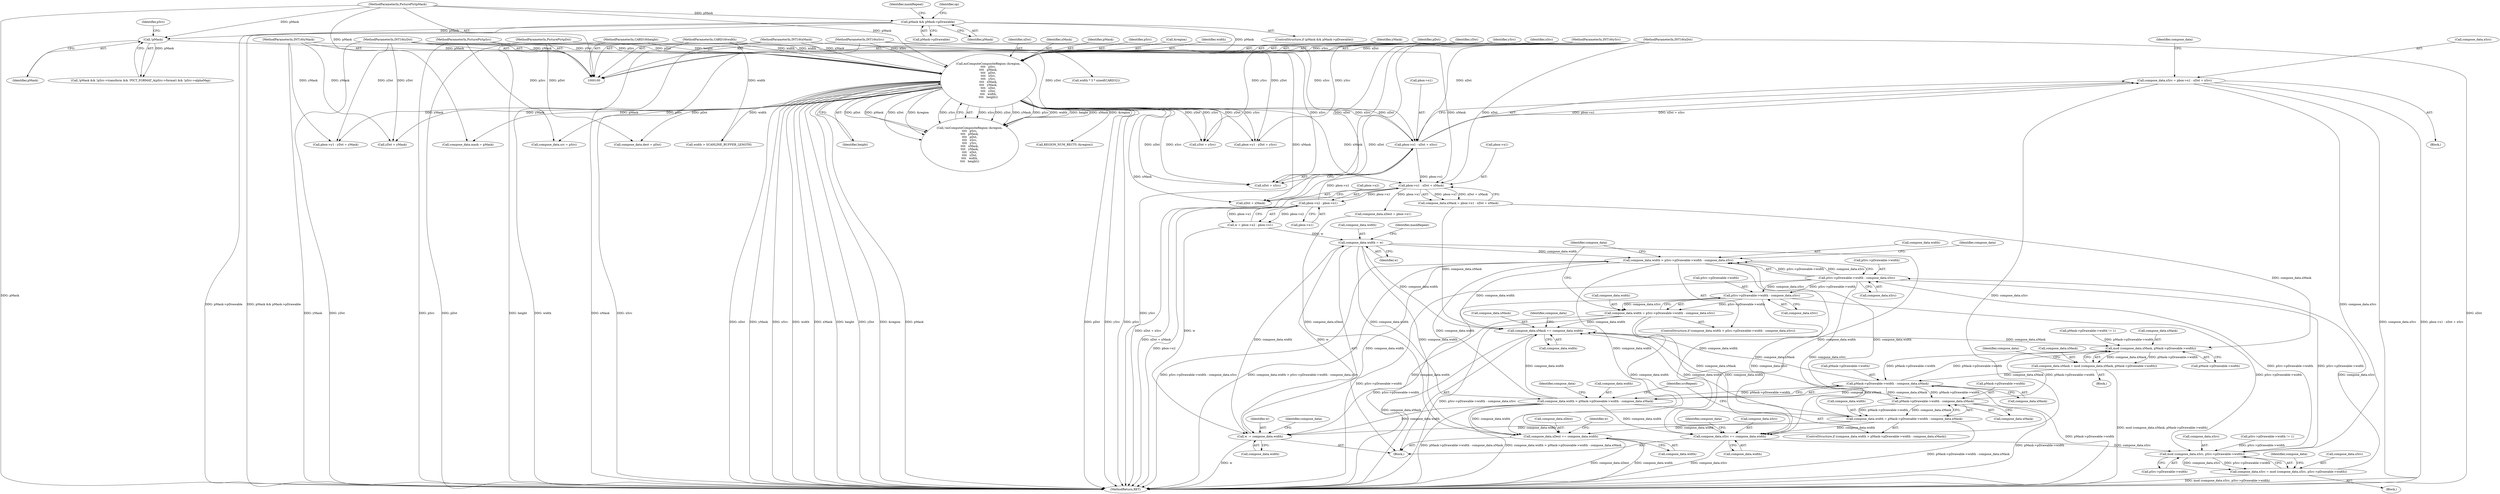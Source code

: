 digraph "1_xserver_d2f813f7db157fc83abc4b3726821c36ee7e40b1@integer" {
"1000346" [label="(Call,compose_data.xSrc = pbox->x1 - xDst + xSrc)"];
"1000350" [label="(Call,pbox->x1 - xDst + xSrc)"];
"1000339" [label="(Call,pbox->x2 - pbox->x1)"];
"1000361" [label="(Call,pbox->x1 - xDst + xMask)"];
"1000109" [label="(MethodParameterIn,INT16\txDst)"];
"1000227" [label="(Call,miComputeCompositeRegion (&region,\n\t\t\t\t   pSrc,\n\t\t\t\t   pMask,\n\t\t\t\t   pDst,\n\t\t\t\t   xSrc,\n\t\t\t\t   ySrc,\n\t\t\t\t   xMask,\n\t\t\t\t   yMask,\n\t\t\t\t   xDst,\n\t\t\t\t   yDst,\n\t\t\t\t   width,\n\t\t\t\t   height))"];
"1000102" [label="(MethodParameterIn,PicturePtr\tpSrc)"];
"1000205" [label="(Call,!pMask)"];
"1000166" [label="(Call,pMask && pMask->pDrawable)"];
"1000103" [label="(MethodParameterIn,PicturePtr\tpMask)"];
"1000104" [label="(MethodParameterIn,PicturePtr\tpDst)"];
"1000105" [label="(MethodParameterIn,INT16\txSrc)"];
"1000106" [label="(MethodParameterIn,INT16\tySrc)"];
"1000107" [label="(MethodParameterIn,INT16\txMask)"];
"1000108" [label="(MethodParameterIn,INT16\tyMask)"];
"1000110" [label="(MethodParameterIn,INT16\tyDst)"];
"1000111" [label="(MethodParameterIn,CARD16\twidth)"];
"1000112" [label="(MethodParameterIn,CARD16\theight)"];
"1000519" [label="(Call,mod (compose_data.xSrc, pSrc->pDrawable->width))"];
"1000515" [label="(Call,compose_data.xSrc = mod (compose_data.xSrc, pSrc->pDrawable->width))"];
"1000533" [label="(Call,pSrc->pDrawable->width - compose_data.xSrc)"];
"1000529" [label="(Call,compose_data.width > pSrc->pDrawable->width - compose_data.xSrc)"];
"1000559" [label="(Call,w -= compose_data.width)"];
"1000464" [label="(Call,compose_data.width = w)"];
"1000486" [label="(Call,compose_data.width > pMask->pDrawable->width - compose_data.xMask)"];
"1000564" [label="(Call,compose_data.xSrc += compose_data.width)"];
"1000571" [label="(Call,compose_data.xMask += compose_data.width)"];
"1000476" [label="(Call,mod (compose_data.xMask, pMask->pDrawable->width))"];
"1000472" [label="(Call,compose_data.xMask = mod (compose_data.xMask, pMask->pDrawable->width))"];
"1000490" [label="(Call,pMask->pDrawable->width - compose_data.xMask)"];
"1000503" [label="(Call,pMask->pDrawable->width - compose_data.xMask)"];
"1000499" [label="(Call,compose_data.width = pMask->pDrawable->width - compose_data.xMask)"];
"1000578" [label="(Call,compose_data.xDest += compose_data.width)"];
"1000546" [label="(Call,pSrc->pDrawable->width - compose_data.xSrc)"];
"1000542" [label="(Call,compose_data.width = pSrc->pDrawable->width - compose_data.xSrc)"];
"1000205" [label="(Call,!pMask)"];
"1000573" [label="(Identifier,compose_data)"];
"1000227" [label="(Call,miComputeCompositeRegion (&region,\n\t\t\t\t   pSrc,\n\t\t\t\t   pMask,\n\t\t\t\t   pDst,\n\t\t\t\t   xSrc,\n\t\t\t\t   ySrc,\n\t\t\t\t   xMask,\n\t\t\t\t   yMask,\n\t\t\t\t   xDst,\n\t\t\t\t   yDst,\n\t\t\t\t   width,\n\t\t\t\t   height))"];
"1000315" [label="(Call,pbox->y1 - yDst + yMask)"];
"1000351" [label="(Call,pbox->x1)"];
"1000185" [label="(Call,pMask->pDrawable->width != 1)"];
"1000110" [label="(MethodParameterIn,INT16\tyDst)"];
"1000499" [label="(Call,compose_data.width = pMask->pDrawable->width - compose_data.xMask)"];
"1000465" [label="(Call,compose_data.width)"];
"1000542" [label="(Call,compose_data.width = pSrc->pDrawable->width - compose_data.xSrc)"];
"1000346" [label="(Call,compose_data.xSrc = pbox->x1 - xDst + xSrc)"];
"1000108" [label="(MethodParameterIn,INT16\tyMask)"];
"1000543" [label="(Call,compose_data.width)"];
"1000509" [label="(Call,compose_data.xMask)"];
"1000463" [label="(Block,)"];
"1000354" [label="(Call,xDst + xSrc)"];
"1000357" [label="(Call,compose_data.xMask = pbox->x1 - xDst + xMask)"];
"1000240" [label="(Identifier,height)"];
"1000557" [label="(Identifier,compose_data)"];
"1000568" [label="(Call,compose_data.width)"];
"1000204" [label="(Call,!pMask && !pSrc->transform && !PICT_FORMAT_A(pSrc->format) && !pSrc->alphaMap)"];
"1000107" [label="(MethodParameterIn,INT16\txMask)"];
"1000572" [label="(Call,compose_data.xMask)"];
"1000350" [label="(Call,pbox->x1 - xDst + xSrc)"];
"1000547" [label="(Call,pSrc->pDrawable->width)"];
"1000103" [label="(MethodParameterIn,PicturePtr\tpMask)"];
"1000167" [label="(Identifier,pMask)"];
"1000172" [label="(Identifier,maskRepeat)"];
"1000539" [label="(Call,compose_data.xSrc)"];
"1000529" [label="(Call,compose_data.width > pSrc->pDrawable->width - compose_data.xSrc)"];
"1000488" [label="(Identifier,compose_data)"];
"1000464" [label="(Call,compose_data.width = w)"];
"1000571" [label="(Call,compose_data.xMask += compose_data.width)"];
"1000368" [label="(Call,compose_data.xDest = pbox->x1)"];
"1000579" [label="(Call,compose_data.xDest)"];
"1000501" [label="(Identifier,compose_data)"];
"1000523" [label="(Call,pSrc->pDrawable->width)"];
"1000565" [label="(Call,compose_data.xSrc)"];
"1000361" [label="(Call,pbox->x1 - xDst + xMask)"];
"1000236" [label="(Identifier,yMask)"];
"1000496" [label="(Call,compose_data.xMask)"];
"1000561" [label="(Call,compose_data.width)"];
"1000491" [label="(Call,pMask->pDrawable->width)"];
"1000477" [label="(Call,compose_data.xMask)"];
"1000476" [label="(Call,mod (compose_data.xMask, pMask->pDrawable->width))"];
"1000578" [label="(Call,compose_data.xDest += compose_data.width)"];
"1000560" [label="(Identifier,w)"];
"1000104" [label="(MethodParameterIn,PicturePtr\tpDst)"];
"1000337" [label="(Call,w = pbox->x2 - pbox->x1)"];
"1000566" [label="(Identifier,compose_data)"];
"1000462" [label="(Identifier,w)"];
"1000232" [label="(Identifier,pDst)"];
"1000238" [label="(Identifier,yDst)"];
"1000165" [label="(ControlStructure,if (pMask && pMask->pDrawable))"];
"1000359" [label="(Identifier,compose_data)"];
"1000102" [label="(MethodParameterIn,PicturePtr\tpSrc)"];
"1000339" [label="(Call,pbox->x2 - pbox->x1)"];
"1000168" [label="(Call,pMask->pDrawable)"];
"1000234" [label="(Identifier,ySrc)"];
"1000552" [label="(Call,compose_data.xSrc)"];
"1000533" [label="(Call,pSrc->pDrawable->width - compose_data.xSrc)"];
"1000486" [label="(Call,compose_data.width > pMask->pDrawable->width - compose_data.xMask)"];
"1000362" [label="(Call,pbox->x1)"];
"1000515" [label="(Call,compose_data.xSrc = mod (compose_data.xSrc, pSrc->pDrawable->width))"];
"1000485" [label="(ControlStructure,if (compose_data.width > pMask->pDrawable->width - compose_data.xMask))"];
"1000520" [label="(Call,compose_data.xSrc)"];
"1000226" [label="(Call,!miComputeCompositeRegion (&region,\n\t\t\t\t   pSrc,\n\t\t\t\t   pMask,\n\t\t\t\t   pDst,\n\t\t\t\t   xSrc,\n\t\t\t\t   ySrc,\n\t\t\t\t   xMask,\n\t\t\t\t   yMask,\n\t\t\t\t   xDst,\n\t\t\t\t   yDst,\n\t\t\t\t   width,\n\t\t\t\t   height))"];
"1000503" [label="(Call,pMask->pDrawable->width - compose_data.xMask)"];
"1000233" [label="(Identifier,xSrc)"];
"1000206" [label="(Identifier,pMask)"];
"1000237" [label="(Identifier,xDst)"];
"1000544" [label="(Identifier,compose_data)"];
"1000257" [label="(Call,compose_data.dest = pDst)"];
"1000471" [label="(Block,)"];
"1000252" [label="(Call,compose_data.mask = pMask)"];
"1000575" [label="(Call,compose_data.width)"];
"1000235" [label="(Identifier,xMask)"];
"1000546" [label="(Call,pSrc->pDrawable->width - compose_data.xSrc)"];
"1000470" [label="(Identifier,maskRepeat)"];
"1000530" [label="(Call,compose_data.width)"];
"1000319" [label="(Call,yDst + yMask)"];
"1000564" [label="(Call,compose_data.xSrc += compose_data.width)"];
"1000231" [label="(Identifier,pMask)"];
"1000343" [label="(Call,pbox->x1)"];
"1000105" [label="(MethodParameterIn,INT16\txSrc)"];
"1000230" [label="(Identifier,pSrc)"];
"1000347" [label="(Call,compose_data.xSrc)"];
"1000580" [label="(Identifier,compose_data)"];
"1000468" [label="(Identifier,w)"];
"1000210" [label="(Identifier,pSrc)"];
"1000490" [label="(Call,pMask->pDrawable->width - compose_data.xMask)"];
"1000279" [label="(Call,REGION_NUM_RECTS (&region))"];
"1000519" [label="(Call,mod (compose_data.xSrc, pSrc->pDrawable->width))"];
"1000331" [label="(Block,)"];
"1000531" [label="(Identifier,compose_data)"];
"1000228" [label="(Call,&region)"];
"1000528" [label="(ControlStructure,if (compose_data.width > pSrc->pDrawable->width - compose_data.xSrc))"];
"1000112" [label="(MethodParameterIn,CARD16\theight)"];
"1000340" [label="(Call,pbox->x2)"];
"1000516" [label="(Call,compose_data.xSrc)"];
"1000559" [label="(Call,w -= compose_data.width)"];
"1000109" [label="(MethodParameterIn,INT16\txDst)"];
"1000365" [label="(Call,xDst + xMask)"];
"1000504" [label="(Call,pMask->pDrawable->width)"];
"1000271" [label="(Call,width * 3 * sizeof(CARD32))"];
"1000472" [label="(Call,compose_data.xMask = mod (compose_data.xMask, pMask->pDrawable->width))"];
"1000166" [label="(Call,pMask && pMask->pDrawable)"];
"1000202" [label="(Identifier,op)"];
"1000627" [label="(MethodReturn,RET)"];
"1000239" [label="(Identifier,width)"];
"1000514" [label="(Block,)"];
"1000308" [label="(Call,yDst + ySrc)"];
"1000151" [label="(Call,pSrc->pDrawable->width != 1)"];
"1000473" [label="(Call,compose_data.xMask)"];
"1000534" [label="(Call,pSrc->pDrawable->width)"];
"1000487" [label="(Call,compose_data.width)"];
"1000106" [label="(MethodParameterIn,INT16\tySrc)"];
"1000304" [label="(Call,pbox->y1 - yDst + ySrc)"];
"1000500" [label="(Call,compose_data.width)"];
"1000247" [label="(Call,compose_data.src = pSrc)"];
"1000480" [label="(Call,pMask->pDrawable->width)"];
"1000263" [label="(Call,width > SCANLINE_BUFFER_LENGTH)"];
"1000513" [label="(Identifier,srcRepeat)"];
"1000111" [label="(MethodParameterIn,CARD16\twidth)"];
"1000582" [label="(Call,compose_data.width)"];
"1000346" -> "1000331"  [label="AST: "];
"1000346" -> "1000350"  [label="CFG: "];
"1000347" -> "1000346"  [label="AST: "];
"1000350" -> "1000346"  [label="AST: "];
"1000359" -> "1000346"  [label="CFG: "];
"1000346" -> "1000627"  [label="DDG: compose_data.xSrc"];
"1000346" -> "1000627"  [label="DDG: pbox->x1 - xDst + xSrc"];
"1000350" -> "1000346"  [label="DDG: pbox->x1"];
"1000350" -> "1000346"  [label="DDG: xDst + xSrc"];
"1000346" -> "1000519"  [label="DDG: compose_data.xSrc"];
"1000346" -> "1000564"  [label="DDG: compose_data.xSrc"];
"1000350" -> "1000354"  [label="CFG: "];
"1000351" -> "1000350"  [label="AST: "];
"1000354" -> "1000350"  [label="AST: "];
"1000350" -> "1000627"  [label="DDG: xDst + xSrc"];
"1000339" -> "1000350"  [label="DDG: pbox->x1"];
"1000227" -> "1000350"  [label="DDG: xDst"];
"1000227" -> "1000350"  [label="DDG: xSrc"];
"1000109" -> "1000350"  [label="DDG: xDst"];
"1000105" -> "1000350"  [label="DDG: xSrc"];
"1000350" -> "1000361"  [label="DDG: pbox->x1"];
"1000339" -> "1000337"  [label="AST: "];
"1000339" -> "1000343"  [label="CFG: "];
"1000340" -> "1000339"  [label="AST: "];
"1000343" -> "1000339"  [label="AST: "];
"1000337" -> "1000339"  [label="CFG: "];
"1000339" -> "1000627"  [label="DDG: pbox->x2"];
"1000339" -> "1000337"  [label="DDG: pbox->x2"];
"1000339" -> "1000337"  [label="DDG: pbox->x1"];
"1000361" -> "1000339"  [label="DDG: pbox->x1"];
"1000361" -> "1000357"  [label="AST: "];
"1000361" -> "1000365"  [label="CFG: "];
"1000362" -> "1000361"  [label="AST: "];
"1000365" -> "1000361"  [label="AST: "];
"1000357" -> "1000361"  [label="CFG: "];
"1000361" -> "1000627"  [label="DDG: xDst + xMask"];
"1000361" -> "1000357"  [label="DDG: pbox->x1"];
"1000361" -> "1000357"  [label="DDG: xDst + xMask"];
"1000109" -> "1000361"  [label="DDG: xDst"];
"1000227" -> "1000361"  [label="DDG: xMask"];
"1000107" -> "1000361"  [label="DDG: xMask"];
"1000361" -> "1000368"  [label="DDG: pbox->x1"];
"1000109" -> "1000100"  [label="AST: "];
"1000109" -> "1000627"  [label="DDG: xDst"];
"1000109" -> "1000227"  [label="DDG: xDst"];
"1000109" -> "1000354"  [label="DDG: xDst"];
"1000109" -> "1000365"  [label="DDG: xDst"];
"1000227" -> "1000226"  [label="AST: "];
"1000227" -> "1000240"  [label="CFG: "];
"1000228" -> "1000227"  [label="AST: "];
"1000230" -> "1000227"  [label="AST: "];
"1000231" -> "1000227"  [label="AST: "];
"1000232" -> "1000227"  [label="AST: "];
"1000233" -> "1000227"  [label="AST: "];
"1000234" -> "1000227"  [label="AST: "];
"1000235" -> "1000227"  [label="AST: "];
"1000236" -> "1000227"  [label="AST: "];
"1000237" -> "1000227"  [label="AST: "];
"1000238" -> "1000227"  [label="AST: "];
"1000239" -> "1000227"  [label="AST: "];
"1000240" -> "1000227"  [label="AST: "];
"1000226" -> "1000227"  [label="CFG: "];
"1000227" -> "1000627"  [label="DDG: xDst"];
"1000227" -> "1000627"  [label="DDG: yMask"];
"1000227" -> "1000627"  [label="DDG: xSrc"];
"1000227" -> "1000627"  [label="DDG: width"];
"1000227" -> "1000627"  [label="DDG: xMask"];
"1000227" -> "1000627"  [label="DDG: height"];
"1000227" -> "1000627"  [label="DDG: yDst"];
"1000227" -> "1000627"  [label="DDG: &region"];
"1000227" -> "1000627"  [label="DDG: pMask"];
"1000227" -> "1000627"  [label="DDG: pDst"];
"1000227" -> "1000627"  [label="DDG: ySrc"];
"1000227" -> "1000627"  [label="DDG: pSrc"];
"1000227" -> "1000226"  [label="DDG: xSrc"];
"1000227" -> "1000226"  [label="DDG: yDst"];
"1000227" -> "1000226"  [label="DDG: yMask"];
"1000227" -> "1000226"  [label="DDG: pSrc"];
"1000227" -> "1000226"  [label="DDG: width"];
"1000227" -> "1000226"  [label="DDG: height"];
"1000227" -> "1000226"  [label="DDG: xMask"];
"1000227" -> "1000226"  [label="DDG: pDst"];
"1000227" -> "1000226"  [label="DDG: pMask"];
"1000227" -> "1000226"  [label="DDG: xDst"];
"1000227" -> "1000226"  [label="DDG: &region"];
"1000227" -> "1000226"  [label="DDG: ySrc"];
"1000102" -> "1000227"  [label="DDG: pSrc"];
"1000205" -> "1000227"  [label="DDG: pMask"];
"1000166" -> "1000227"  [label="DDG: pMask"];
"1000103" -> "1000227"  [label="DDG: pMask"];
"1000104" -> "1000227"  [label="DDG: pDst"];
"1000105" -> "1000227"  [label="DDG: xSrc"];
"1000106" -> "1000227"  [label="DDG: ySrc"];
"1000107" -> "1000227"  [label="DDG: xMask"];
"1000108" -> "1000227"  [label="DDG: yMask"];
"1000110" -> "1000227"  [label="DDG: yDst"];
"1000111" -> "1000227"  [label="DDG: width"];
"1000112" -> "1000227"  [label="DDG: height"];
"1000227" -> "1000247"  [label="DDG: pSrc"];
"1000227" -> "1000252"  [label="DDG: pMask"];
"1000227" -> "1000257"  [label="DDG: pDst"];
"1000227" -> "1000263"  [label="DDG: width"];
"1000227" -> "1000279"  [label="DDG: &region"];
"1000227" -> "1000304"  [label="DDG: yDst"];
"1000227" -> "1000304"  [label="DDG: ySrc"];
"1000227" -> "1000308"  [label="DDG: yDst"];
"1000227" -> "1000308"  [label="DDG: ySrc"];
"1000227" -> "1000315"  [label="DDG: yMask"];
"1000227" -> "1000319"  [label="DDG: yMask"];
"1000227" -> "1000354"  [label="DDG: xDst"];
"1000227" -> "1000354"  [label="DDG: xSrc"];
"1000227" -> "1000365"  [label="DDG: xMask"];
"1000102" -> "1000100"  [label="AST: "];
"1000102" -> "1000627"  [label="DDG: pSrc"];
"1000102" -> "1000247"  [label="DDG: pSrc"];
"1000205" -> "1000204"  [label="AST: "];
"1000205" -> "1000206"  [label="CFG: "];
"1000206" -> "1000205"  [label="AST: "];
"1000210" -> "1000205"  [label="CFG: "];
"1000204" -> "1000205"  [label="CFG: "];
"1000205" -> "1000204"  [label="DDG: pMask"];
"1000166" -> "1000205"  [label="DDG: pMask"];
"1000103" -> "1000205"  [label="DDG: pMask"];
"1000166" -> "1000165"  [label="AST: "];
"1000166" -> "1000167"  [label="CFG: "];
"1000166" -> "1000168"  [label="CFG: "];
"1000167" -> "1000166"  [label="AST: "];
"1000168" -> "1000166"  [label="AST: "];
"1000172" -> "1000166"  [label="CFG: "];
"1000202" -> "1000166"  [label="CFG: "];
"1000166" -> "1000627"  [label="DDG: pMask->pDrawable"];
"1000166" -> "1000627"  [label="DDG: pMask && pMask->pDrawable"];
"1000103" -> "1000166"  [label="DDG: pMask"];
"1000103" -> "1000100"  [label="AST: "];
"1000103" -> "1000627"  [label="DDG: pMask"];
"1000103" -> "1000252"  [label="DDG: pMask"];
"1000104" -> "1000100"  [label="AST: "];
"1000104" -> "1000627"  [label="DDG: pDst"];
"1000104" -> "1000257"  [label="DDG: pDst"];
"1000105" -> "1000100"  [label="AST: "];
"1000105" -> "1000627"  [label="DDG: xSrc"];
"1000105" -> "1000354"  [label="DDG: xSrc"];
"1000106" -> "1000100"  [label="AST: "];
"1000106" -> "1000627"  [label="DDG: ySrc"];
"1000106" -> "1000304"  [label="DDG: ySrc"];
"1000106" -> "1000308"  [label="DDG: ySrc"];
"1000107" -> "1000100"  [label="AST: "];
"1000107" -> "1000627"  [label="DDG: xMask"];
"1000107" -> "1000365"  [label="DDG: xMask"];
"1000108" -> "1000100"  [label="AST: "];
"1000108" -> "1000627"  [label="DDG: yMask"];
"1000108" -> "1000315"  [label="DDG: yMask"];
"1000108" -> "1000319"  [label="DDG: yMask"];
"1000110" -> "1000100"  [label="AST: "];
"1000110" -> "1000627"  [label="DDG: yDst"];
"1000110" -> "1000304"  [label="DDG: yDst"];
"1000110" -> "1000308"  [label="DDG: yDst"];
"1000110" -> "1000315"  [label="DDG: yDst"];
"1000110" -> "1000319"  [label="DDG: yDst"];
"1000111" -> "1000100"  [label="AST: "];
"1000111" -> "1000627"  [label="DDG: width"];
"1000111" -> "1000263"  [label="DDG: width"];
"1000111" -> "1000271"  [label="DDG: width"];
"1000112" -> "1000100"  [label="AST: "];
"1000112" -> "1000627"  [label="DDG: height"];
"1000519" -> "1000515"  [label="AST: "];
"1000519" -> "1000523"  [label="CFG: "];
"1000520" -> "1000519"  [label="AST: "];
"1000523" -> "1000519"  [label="AST: "];
"1000515" -> "1000519"  [label="CFG: "];
"1000519" -> "1000515"  [label="DDG: compose_data.xSrc"];
"1000519" -> "1000515"  [label="DDG: pSrc->pDrawable->width"];
"1000564" -> "1000519"  [label="DDG: compose_data.xSrc"];
"1000151" -> "1000519"  [label="DDG: pSrc->pDrawable->width"];
"1000533" -> "1000519"  [label="DDG: pSrc->pDrawable->width"];
"1000546" -> "1000519"  [label="DDG: pSrc->pDrawable->width"];
"1000519" -> "1000533"  [label="DDG: pSrc->pDrawable->width"];
"1000515" -> "1000514"  [label="AST: "];
"1000516" -> "1000515"  [label="AST: "];
"1000531" -> "1000515"  [label="CFG: "];
"1000515" -> "1000627"  [label="DDG: mod (compose_data.xSrc, pSrc->pDrawable->width)"];
"1000515" -> "1000533"  [label="DDG: compose_data.xSrc"];
"1000533" -> "1000529"  [label="AST: "];
"1000533" -> "1000539"  [label="CFG: "];
"1000534" -> "1000533"  [label="AST: "];
"1000539" -> "1000533"  [label="AST: "];
"1000529" -> "1000533"  [label="CFG: "];
"1000533" -> "1000627"  [label="DDG: pSrc->pDrawable->width"];
"1000533" -> "1000529"  [label="DDG: pSrc->pDrawable->width"];
"1000533" -> "1000529"  [label="DDG: compose_data.xSrc"];
"1000533" -> "1000546"  [label="DDG: pSrc->pDrawable->width"];
"1000533" -> "1000546"  [label="DDG: compose_data.xSrc"];
"1000533" -> "1000564"  [label="DDG: compose_data.xSrc"];
"1000529" -> "1000528"  [label="AST: "];
"1000530" -> "1000529"  [label="AST: "];
"1000544" -> "1000529"  [label="CFG: "];
"1000557" -> "1000529"  [label="CFG: "];
"1000529" -> "1000627"  [label="DDG: pSrc->pDrawable->width - compose_data.xSrc"];
"1000529" -> "1000627"  [label="DDG: compose_data.width > pSrc->pDrawable->width - compose_data.xSrc"];
"1000464" -> "1000529"  [label="DDG: compose_data.width"];
"1000499" -> "1000529"  [label="DDG: compose_data.width"];
"1000486" -> "1000529"  [label="DDG: compose_data.width"];
"1000529" -> "1000559"  [label="DDG: compose_data.width"];
"1000529" -> "1000564"  [label="DDG: compose_data.width"];
"1000529" -> "1000571"  [label="DDG: compose_data.width"];
"1000529" -> "1000578"  [label="DDG: compose_data.width"];
"1000559" -> "1000463"  [label="AST: "];
"1000559" -> "1000561"  [label="CFG: "];
"1000560" -> "1000559"  [label="AST: "];
"1000561" -> "1000559"  [label="AST: "];
"1000566" -> "1000559"  [label="CFG: "];
"1000559" -> "1000627"  [label="DDG: w"];
"1000559" -> "1000464"  [label="DDG: w"];
"1000464" -> "1000559"  [label="DDG: compose_data.width"];
"1000499" -> "1000559"  [label="DDG: compose_data.width"];
"1000542" -> "1000559"  [label="DDG: compose_data.width"];
"1000486" -> "1000559"  [label="DDG: compose_data.width"];
"1000337" -> "1000559"  [label="DDG: w"];
"1000464" -> "1000463"  [label="AST: "];
"1000464" -> "1000468"  [label="CFG: "];
"1000465" -> "1000464"  [label="AST: "];
"1000468" -> "1000464"  [label="AST: "];
"1000470" -> "1000464"  [label="CFG: "];
"1000337" -> "1000464"  [label="DDG: w"];
"1000464" -> "1000486"  [label="DDG: compose_data.width"];
"1000464" -> "1000564"  [label="DDG: compose_data.width"];
"1000464" -> "1000571"  [label="DDG: compose_data.width"];
"1000464" -> "1000578"  [label="DDG: compose_data.width"];
"1000486" -> "1000485"  [label="AST: "];
"1000486" -> "1000490"  [label="CFG: "];
"1000487" -> "1000486"  [label="AST: "];
"1000490" -> "1000486"  [label="AST: "];
"1000501" -> "1000486"  [label="CFG: "];
"1000513" -> "1000486"  [label="CFG: "];
"1000486" -> "1000627"  [label="DDG: compose_data.width > pMask->pDrawable->width - compose_data.xMask"];
"1000486" -> "1000627"  [label="DDG: pMask->pDrawable->width - compose_data.xMask"];
"1000490" -> "1000486"  [label="DDG: pMask->pDrawable->width"];
"1000490" -> "1000486"  [label="DDG: compose_data.xMask"];
"1000486" -> "1000564"  [label="DDG: compose_data.width"];
"1000486" -> "1000571"  [label="DDG: compose_data.width"];
"1000486" -> "1000578"  [label="DDG: compose_data.width"];
"1000564" -> "1000463"  [label="AST: "];
"1000564" -> "1000568"  [label="CFG: "];
"1000565" -> "1000564"  [label="AST: "];
"1000568" -> "1000564"  [label="AST: "];
"1000573" -> "1000564"  [label="CFG: "];
"1000564" -> "1000627"  [label="DDG: compose_data.xSrc"];
"1000499" -> "1000564"  [label="DDG: compose_data.width"];
"1000542" -> "1000564"  [label="DDG: compose_data.width"];
"1000546" -> "1000564"  [label="DDG: compose_data.xSrc"];
"1000571" -> "1000463"  [label="AST: "];
"1000571" -> "1000575"  [label="CFG: "];
"1000572" -> "1000571"  [label="AST: "];
"1000575" -> "1000571"  [label="AST: "];
"1000580" -> "1000571"  [label="CFG: "];
"1000571" -> "1000627"  [label="DDG: compose_data.xMask"];
"1000571" -> "1000476"  [label="DDG: compose_data.xMask"];
"1000499" -> "1000571"  [label="DDG: compose_data.width"];
"1000542" -> "1000571"  [label="DDG: compose_data.width"];
"1000503" -> "1000571"  [label="DDG: compose_data.xMask"];
"1000490" -> "1000571"  [label="DDG: compose_data.xMask"];
"1000357" -> "1000571"  [label="DDG: compose_data.xMask"];
"1000476" -> "1000472"  [label="AST: "];
"1000476" -> "1000480"  [label="CFG: "];
"1000477" -> "1000476"  [label="AST: "];
"1000480" -> "1000476"  [label="AST: "];
"1000472" -> "1000476"  [label="CFG: "];
"1000476" -> "1000472"  [label="DDG: compose_data.xMask"];
"1000476" -> "1000472"  [label="DDG: pMask->pDrawable->width"];
"1000357" -> "1000476"  [label="DDG: compose_data.xMask"];
"1000185" -> "1000476"  [label="DDG: pMask->pDrawable->width"];
"1000490" -> "1000476"  [label="DDG: pMask->pDrawable->width"];
"1000503" -> "1000476"  [label="DDG: pMask->pDrawable->width"];
"1000476" -> "1000490"  [label="DDG: pMask->pDrawable->width"];
"1000472" -> "1000471"  [label="AST: "];
"1000473" -> "1000472"  [label="AST: "];
"1000488" -> "1000472"  [label="CFG: "];
"1000472" -> "1000627"  [label="DDG: mod (compose_data.xMask, pMask->pDrawable->width)"];
"1000472" -> "1000490"  [label="DDG: compose_data.xMask"];
"1000490" -> "1000496"  [label="CFG: "];
"1000491" -> "1000490"  [label="AST: "];
"1000496" -> "1000490"  [label="AST: "];
"1000490" -> "1000627"  [label="DDG: pMask->pDrawable->width"];
"1000490" -> "1000503"  [label="DDG: pMask->pDrawable->width"];
"1000490" -> "1000503"  [label="DDG: compose_data.xMask"];
"1000503" -> "1000499"  [label="AST: "];
"1000503" -> "1000509"  [label="CFG: "];
"1000504" -> "1000503"  [label="AST: "];
"1000509" -> "1000503"  [label="AST: "];
"1000499" -> "1000503"  [label="CFG: "];
"1000503" -> "1000627"  [label="DDG: pMask->pDrawable->width"];
"1000503" -> "1000499"  [label="DDG: pMask->pDrawable->width"];
"1000503" -> "1000499"  [label="DDG: compose_data.xMask"];
"1000499" -> "1000485"  [label="AST: "];
"1000500" -> "1000499"  [label="AST: "];
"1000513" -> "1000499"  [label="CFG: "];
"1000499" -> "1000627"  [label="DDG: pMask->pDrawable->width - compose_data.xMask"];
"1000499" -> "1000578"  [label="DDG: compose_data.width"];
"1000578" -> "1000463"  [label="AST: "];
"1000578" -> "1000582"  [label="CFG: "];
"1000579" -> "1000578"  [label="AST: "];
"1000582" -> "1000578"  [label="AST: "];
"1000462" -> "1000578"  [label="CFG: "];
"1000578" -> "1000627"  [label="DDG: compose_data.xDest"];
"1000578" -> "1000627"  [label="DDG: compose_data.width"];
"1000542" -> "1000578"  [label="DDG: compose_data.width"];
"1000368" -> "1000578"  [label="DDG: compose_data.xDest"];
"1000546" -> "1000542"  [label="AST: "];
"1000546" -> "1000552"  [label="CFG: "];
"1000547" -> "1000546"  [label="AST: "];
"1000552" -> "1000546"  [label="AST: "];
"1000542" -> "1000546"  [label="CFG: "];
"1000546" -> "1000627"  [label="DDG: pSrc->pDrawable->width"];
"1000546" -> "1000542"  [label="DDG: pSrc->pDrawable->width"];
"1000546" -> "1000542"  [label="DDG: compose_data.xSrc"];
"1000542" -> "1000528"  [label="AST: "];
"1000543" -> "1000542"  [label="AST: "];
"1000557" -> "1000542"  [label="CFG: "];
"1000542" -> "1000627"  [label="DDG: pSrc->pDrawable->width - compose_data.xSrc"];
}
